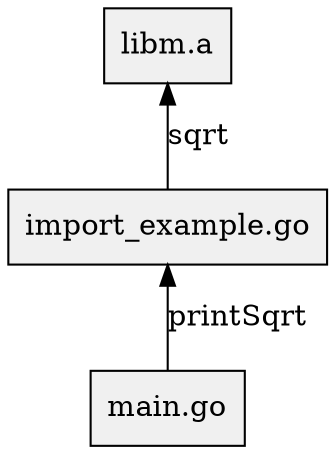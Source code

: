 digraph g {
	graph [
		rankdir = BT,
	];
	node [
		shape = box,
		style = filled,
		fillcolor = "#f0f0f0",
		fontcolor = black,
	];

	libm [label = "libm.a"; rank = source];
	import [label = "import_example.go"];
	main [label = "main.go"];

	import -> libm [ label = sqrt ];
	main -> import [ label = printSqrt ];
}

